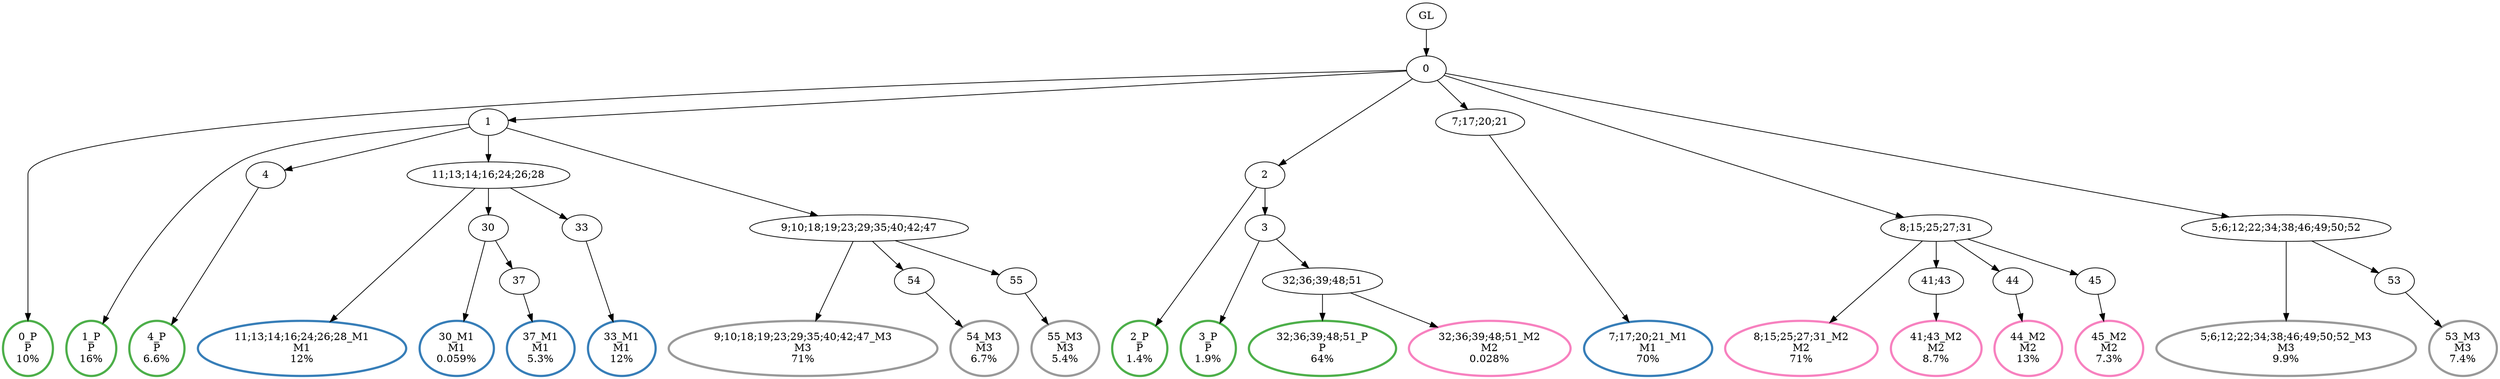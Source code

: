 digraph T {
	{
		rank=same
		39 [penwidth=3,colorscheme=set19,color=3,label="0_P\nP\n10%"]
		37 [penwidth=3,colorscheme=set19,color=3,label="1_P\nP\n16%"]
		35 [penwidth=3,colorscheme=set19,color=3,label="4_P\nP\n6.6%"]
		33 [penwidth=3,colorscheme=set19,color=3,label="2_P\nP\n1.4%"]
		31 [penwidth=3,colorscheme=set19,color=3,label="3_P\nP\n1.9%"]
		29 [penwidth=3,colorscheme=set19,color=3,label="32;36;39;48;51_P\nP\n64%"]
		27 [penwidth=3,colorscheme=set19,color=2,label="11;13;14;16;24;26;28_M1\nM1\n12%"]
		25 [penwidth=3,colorscheme=set19,color=2,label="30_M1\nM1\n0.059%"]
		23 [penwidth=3,colorscheme=set19,color=2,label="37_M1\nM1\n5.3%"]
		21 [penwidth=3,colorscheme=set19,color=2,label="33_M1\nM1\n12%"]
		19 [penwidth=3,colorscheme=set19,color=2,label="7;17;20;21_M1\nM1\n70%"]
		18 [penwidth=3,colorscheme=set19,color=8,label="32;36;39;48;51_M2\nM2\n0.028%"]
		16 [penwidth=3,colorscheme=set19,color=8,label="8;15;25;27;31_M2\nM2\n71%"]
		14 [penwidth=3,colorscheme=set19,color=8,label="41;43_M2\nM2\n8.7%"]
		12 [penwidth=3,colorscheme=set19,color=8,label="44_M2\nM2\n13%"]
		10 [penwidth=3,colorscheme=set19,color=8,label="45_M2\nM2\n7.3%"]
		8 [penwidth=3,colorscheme=set19,color=9,label="9;10;18;19;23;29;35;40;42;47_M3\nM3\n71%"]
		6 [penwidth=3,colorscheme=set19,color=9,label="54_M3\nM3\n6.7%"]
		4 [penwidth=3,colorscheme=set19,color=9,label="55_M3\nM3\n5.4%"]
		2 [penwidth=3,colorscheme=set19,color=9,label="5;6;12;22;34;38;46;49;50;52_M3\nM3\n9.9%"]
		0 [penwidth=3,colorscheme=set19,color=9,label="53_M3\nM3\n7.4%"]
	}
	41 [label="GL"]
	40 [label="0"]
	38 [label="1"]
	36 [label="4"]
	34 [label="2"]
	32 [label="3"]
	30 [label="32;36;39;48;51"]
	28 [label="11;13;14;16;24;26;28"]
	26 [label="30"]
	24 [label="37"]
	22 [label="33"]
	20 [label="7;17;20;21"]
	17 [label="8;15;25;27;31"]
	15 [label="41;43"]
	13 [label="44"]
	11 [label="45"]
	9 [label="9;10;18;19;23;29;35;40;42;47"]
	7 [label="54"]
	5 [label="55"]
	3 [label="5;6;12;22;34;38;46;49;50;52"]
	1 [label="53"]
	41 -> 40
	40 -> 39
	40 -> 38
	40 -> 34
	40 -> 20
	40 -> 17
	40 -> 3
	38 -> 37
	38 -> 36
	38 -> 28
	38 -> 9
	36 -> 35
	34 -> 33
	34 -> 32
	32 -> 31
	32 -> 30
	30 -> 29
	30 -> 18
	28 -> 27
	28 -> 26
	28 -> 22
	26 -> 25
	26 -> 24
	24 -> 23
	22 -> 21
	20 -> 19
	17 -> 16
	17 -> 15
	17 -> 13
	17 -> 11
	15 -> 14
	13 -> 12
	11 -> 10
	9 -> 8
	9 -> 7
	9 -> 5
	7 -> 6
	5 -> 4
	3 -> 2
	3 -> 1
	1 -> 0
}

